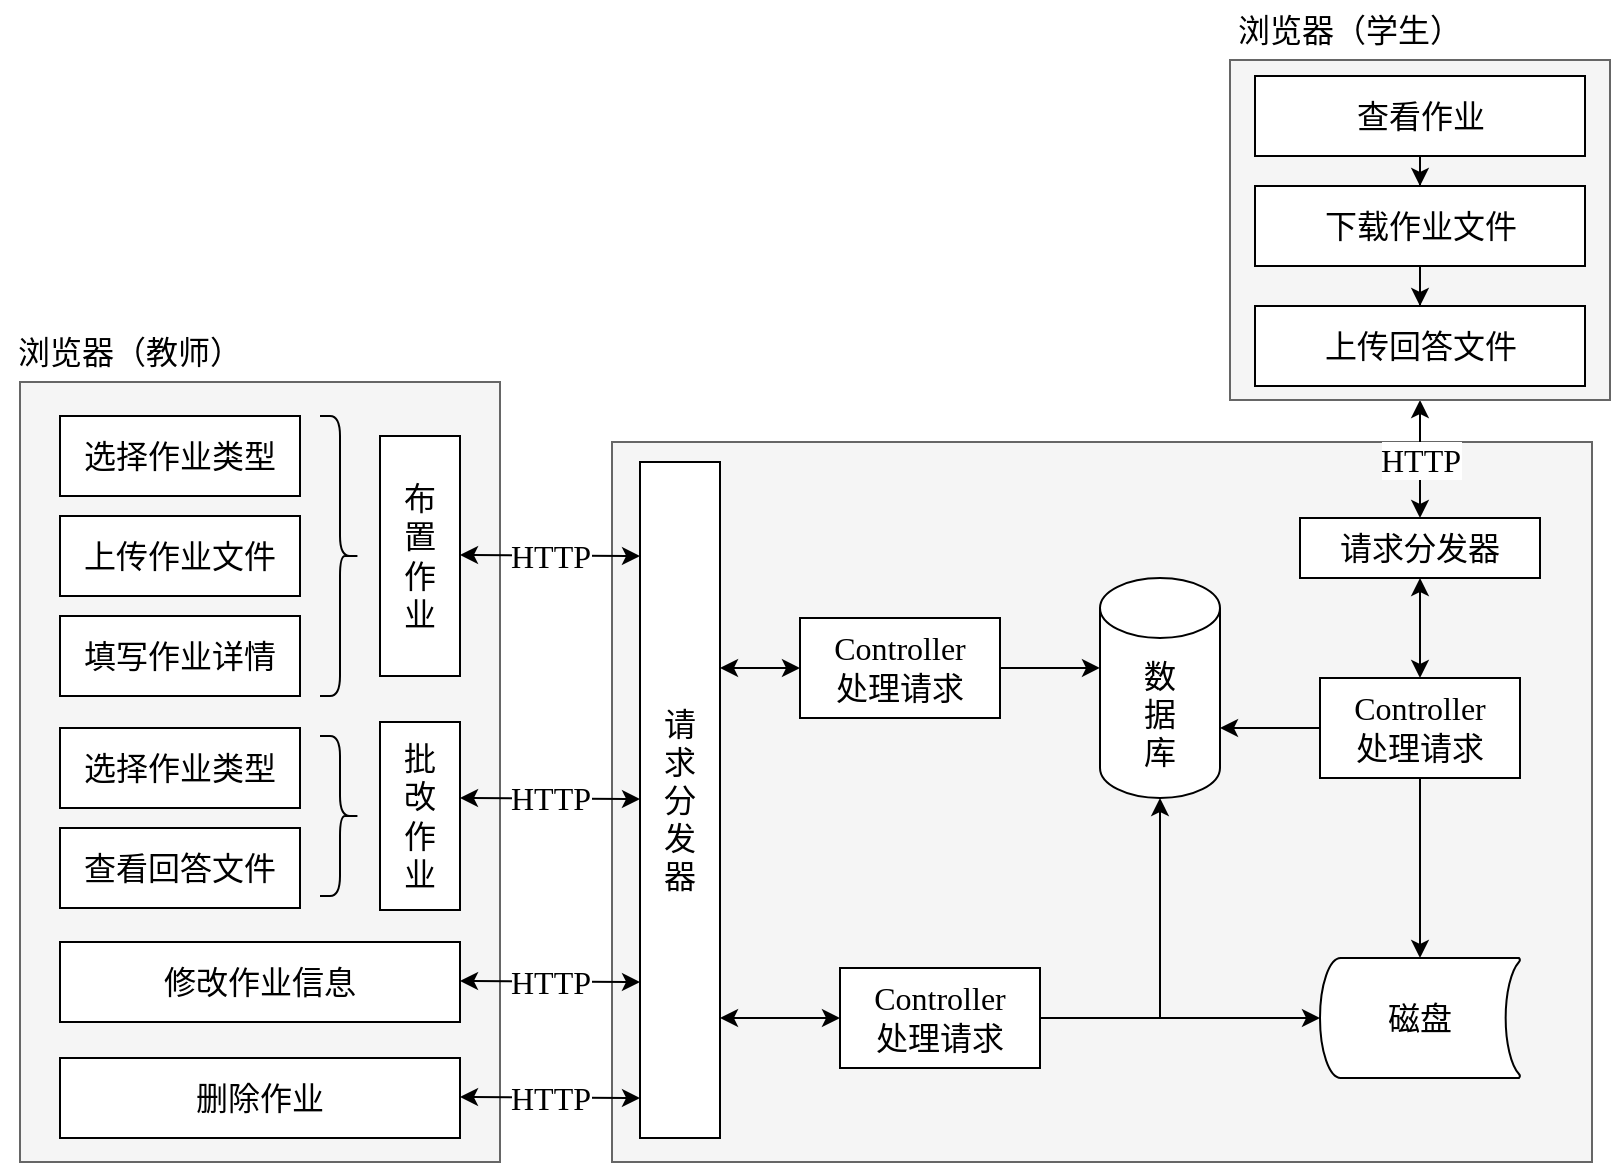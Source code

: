 <mxfile version="18.0.2" type="github">
  <diagram id="oZDWx77ohUP6V3u50hi4" name="第 1 页">
    <mxGraphModel dx="1422" dy="705" grid="1" gridSize="10" guides="1" tooltips="1" connect="1" arrows="1" fold="1" page="1" pageScale="1" pageWidth="827" pageHeight="1169" math="0" shadow="0">
      <root>
        <mxCell id="0" />
        <mxCell id="1" parent="0" />
        <mxCell id="QzD7ipkB9AQMitTEVEtQ-1" value="" style="rounded=0;whiteSpace=wrap;html=1;fillColor=#f5f5f5;fontColor=#333333;strokeColor=#666666;fontSize=16;fontFamily=宋体;" vertex="1" parent="1">
          <mxGeometry x="140" y="240" width="240" height="390" as="geometry" />
        </mxCell>
        <mxCell id="QzD7ipkB9AQMitTEVEtQ-2" value="浏览器（教师）" style="text;html=1;strokeColor=none;fillColor=none;align=center;verticalAlign=middle;whiteSpace=wrap;rounded=0;fontSize=16;fontFamily=宋体;" vertex="1" parent="1">
          <mxGeometry x="130" y="210" width="130" height="30" as="geometry" />
        </mxCell>
        <mxCell id="QzD7ipkB9AQMitTEVEtQ-13" value="" style="group;fontFamily=宋体;" vertex="1" connectable="0" parent="1">
          <mxGeometry x="160" y="410" width="200" height="94" as="geometry" />
        </mxCell>
        <mxCell id="QzD7ipkB9AQMitTEVEtQ-9" value="选择作业类型" style="rounded=0;whiteSpace=wrap;html=1;fontSize=16;fontFamily=宋体;" vertex="1" parent="QzD7ipkB9AQMitTEVEtQ-13">
          <mxGeometry y="3" width="120" height="40" as="geometry" />
        </mxCell>
        <mxCell id="QzD7ipkB9AQMitTEVEtQ-10" value="查看回答文件" style="rounded=0;whiteSpace=wrap;html=1;fontSize=16;fontFamily=宋体;" vertex="1" parent="QzD7ipkB9AQMitTEVEtQ-13">
          <mxGeometry y="53" width="120" height="40" as="geometry" />
        </mxCell>
        <mxCell id="QzD7ipkB9AQMitTEVEtQ-11" value="" style="shape=curlyBracket;whiteSpace=wrap;html=1;rounded=1;flipH=1;fontSize=16;fontFamily=宋体;" vertex="1" parent="QzD7ipkB9AQMitTEVEtQ-13">
          <mxGeometry x="130" y="7" width="20" height="80" as="geometry" />
        </mxCell>
        <mxCell id="QzD7ipkB9AQMitTEVEtQ-12" value="批&lt;br&gt;改&lt;br&gt;作&lt;br&gt;业" style="rounded=0;whiteSpace=wrap;html=1;fontSize=16;fontFamily=宋体;" vertex="1" parent="QzD7ipkB9AQMitTEVEtQ-13">
          <mxGeometry x="160" width="40" height="94" as="geometry" />
        </mxCell>
        <mxCell id="QzD7ipkB9AQMitTEVEtQ-14" value="" style="group;fontFamily=宋体;" vertex="1" connectable="0" parent="1">
          <mxGeometry x="160" y="257" width="200" height="140" as="geometry" />
        </mxCell>
        <mxCell id="QzD7ipkB9AQMitTEVEtQ-3" value="选择作业类型" style="rounded=0;whiteSpace=wrap;html=1;fontSize=16;fontFamily=宋体;" vertex="1" parent="QzD7ipkB9AQMitTEVEtQ-14">
          <mxGeometry width="120" height="40" as="geometry" />
        </mxCell>
        <mxCell id="QzD7ipkB9AQMitTEVEtQ-4" value="上传作业文件" style="rounded=0;whiteSpace=wrap;html=1;fontSize=16;fontFamily=宋体;" vertex="1" parent="QzD7ipkB9AQMitTEVEtQ-14">
          <mxGeometry y="50" width="120" height="40" as="geometry" />
        </mxCell>
        <mxCell id="QzD7ipkB9AQMitTEVEtQ-5" value="填写作业详情" style="rounded=0;whiteSpace=wrap;html=1;fontSize=16;fontFamily=宋体;" vertex="1" parent="QzD7ipkB9AQMitTEVEtQ-14">
          <mxGeometry y="100" width="120" height="40" as="geometry" />
        </mxCell>
        <mxCell id="QzD7ipkB9AQMitTEVEtQ-6" value="" style="shape=curlyBracket;whiteSpace=wrap;html=1;rounded=1;flipH=1;fontSize=16;fontFamily=宋体;" vertex="1" parent="QzD7ipkB9AQMitTEVEtQ-14">
          <mxGeometry x="130" width="20" height="140" as="geometry" />
        </mxCell>
        <mxCell id="QzD7ipkB9AQMitTEVEtQ-7" value="布&lt;br&gt;置&lt;br&gt;作&lt;br&gt;业" style="rounded=0;whiteSpace=wrap;html=1;fontSize=16;fontFamily=宋体;" vertex="1" parent="QzD7ipkB9AQMitTEVEtQ-14">
          <mxGeometry x="160" y="10" width="40" height="120" as="geometry" />
        </mxCell>
        <mxCell id="QzD7ipkB9AQMitTEVEtQ-16" value="修改作业信息" style="rounded=0;whiteSpace=wrap;html=1;fontSize=16;fontFamily=宋体;" vertex="1" parent="1">
          <mxGeometry x="160" y="520" width="200" height="40" as="geometry" />
        </mxCell>
        <mxCell id="QzD7ipkB9AQMitTEVEtQ-17" value="删除作业" style="rounded=0;whiteSpace=wrap;html=1;fontSize=16;fontFamily=宋体;" vertex="1" parent="1">
          <mxGeometry x="160" y="578" width="200" height="40" as="geometry" />
        </mxCell>
        <mxCell id="QzD7ipkB9AQMitTEVEtQ-19" value="" style="rounded=0;whiteSpace=wrap;html=1;fontFamily=Times New Roman;fontSize=16;fillColor=#f5f5f5;fontColor=#333333;strokeColor=#666666;" vertex="1" parent="1">
          <mxGeometry x="436" y="270" width="490" height="360" as="geometry" />
        </mxCell>
        <mxCell id="QzD7ipkB9AQMitTEVEtQ-21" value="请&lt;br&gt;求&lt;br&gt;分&lt;br&gt;发&lt;br&gt;器" style="rounded=0;whiteSpace=wrap;html=1;fontFamily=宋体;fontSize=16;" vertex="1" parent="1">
          <mxGeometry x="450" y="280" width="40" height="338" as="geometry" />
        </mxCell>
        <mxCell id="QzD7ipkB9AQMitTEVEtQ-22" style="edgeStyle=orthogonalEdgeStyle;rounded=0;orthogonalLoop=1;jettySize=auto;html=1;entryX=0;entryY=0.409;entryDx=0;entryDy=0;entryPerimeter=0;fontFamily=宋体;fontSize=16;" edge="1" parent="1" source="QzD7ipkB9AQMitTEVEtQ-23" target="QzD7ipkB9AQMitTEVEtQ-24">
          <mxGeometry relative="1" as="geometry" />
        </mxCell>
        <mxCell id="QzD7ipkB9AQMitTEVEtQ-23" value="&lt;font&gt;&lt;font face=&quot;Times New Roman&quot;&gt;Controller&lt;/font&gt;&lt;br&gt;处理请求&lt;br&gt;&lt;/font&gt;" style="rounded=0;whiteSpace=wrap;html=1;fontFamily=宋体;fontSize=16;" vertex="1" parent="1">
          <mxGeometry x="530" y="358" width="100" height="50" as="geometry" />
        </mxCell>
        <mxCell id="QzD7ipkB9AQMitTEVEtQ-24" value="数&lt;br&gt;据&lt;br&gt;库" style="shape=cylinder3;whiteSpace=wrap;html=1;boundedLbl=1;backgroundOutline=1;size=15;fontFamily=宋体;fontSize=16;" vertex="1" parent="1">
          <mxGeometry x="680" y="338" width="60" height="110" as="geometry" />
        </mxCell>
        <mxCell id="QzD7ipkB9AQMitTEVEtQ-25" style="edgeStyle=orthogonalEdgeStyle;rounded=0;orthogonalLoop=1;jettySize=auto;html=1;fontFamily=宋体;fontSize=16;" edge="1" parent="1" source="QzD7ipkB9AQMitTEVEtQ-27" target="QzD7ipkB9AQMitTEVEtQ-28">
          <mxGeometry relative="1" as="geometry" />
        </mxCell>
        <mxCell id="QzD7ipkB9AQMitTEVEtQ-26" style="edgeStyle=orthogonalEdgeStyle;rounded=0;orthogonalLoop=1;jettySize=auto;html=1;fontFamily=宋体;fontSize=16;" edge="1" parent="1" source="QzD7ipkB9AQMitTEVEtQ-27" target="QzD7ipkB9AQMitTEVEtQ-24">
          <mxGeometry relative="1" as="geometry">
            <mxPoint x="710" y="478" as="targetPoint" />
          </mxGeometry>
        </mxCell>
        <mxCell id="QzD7ipkB9AQMitTEVEtQ-27" value="&lt;font&gt;&lt;font face=&quot;Times New Roman&quot;&gt;Controller&lt;/font&gt;&lt;br&gt;处理请求&lt;br&gt;&lt;/font&gt;" style="rounded=0;whiteSpace=wrap;html=1;fontFamily=宋体;fontSize=16;" vertex="1" parent="1">
          <mxGeometry x="550" y="533" width="100" height="50" as="geometry" />
        </mxCell>
        <mxCell id="QzD7ipkB9AQMitTEVEtQ-28" value="磁盘" style="strokeWidth=1;html=1;shape=mxgraph.flowchart.stored_data;whiteSpace=wrap;fontFamily=宋体;fontSize=16;spacing=2;" vertex="1" parent="1">
          <mxGeometry x="790" y="528" width="100" height="60" as="geometry" />
        </mxCell>
        <mxCell id="QzD7ipkB9AQMitTEVEtQ-29" style="edgeStyle=orthogonalEdgeStyle;rounded=0;orthogonalLoop=1;jettySize=auto;html=1;entryX=1;entryY=0;entryDx=0;entryDy=75;entryPerimeter=0;fontFamily=宋体;fontSize=16;" edge="1" parent="1" source="QzD7ipkB9AQMitTEVEtQ-31" target="QzD7ipkB9AQMitTEVEtQ-24">
          <mxGeometry relative="1" as="geometry" />
        </mxCell>
        <mxCell id="QzD7ipkB9AQMitTEVEtQ-30" style="edgeStyle=orthogonalEdgeStyle;rounded=0;orthogonalLoop=1;jettySize=auto;html=1;fontFamily=宋体;fontSize=16;" edge="1" parent="1" source="QzD7ipkB9AQMitTEVEtQ-31" target="QzD7ipkB9AQMitTEVEtQ-28">
          <mxGeometry relative="1" as="geometry" />
        </mxCell>
        <mxCell id="QzD7ipkB9AQMitTEVEtQ-31" value="&lt;font&gt;&lt;font face=&quot;Times New Roman&quot;&gt;Controller&lt;/font&gt;&lt;br&gt;处理请求&lt;br&gt;&lt;/font&gt;" style="rounded=0;whiteSpace=wrap;html=1;fontFamily=宋体;fontSize=16;" vertex="1" parent="1">
          <mxGeometry x="790" y="388" width="100" height="50" as="geometry" />
        </mxCell>
        <mxCell id="QzD7ipkB9AQMitTEVEtQ-32" value="请求分发器" style="rounded=0;whiteSpace=wrap;html=1;fontFamily=宋体;fontSize=16;strokeWidth=1;" vertex="1" parent="1">
          <mxGeometry x="780" y="308" width="120" height="30" as="geometry" />
        </mxCell>
        <mxCell id="QzD7ipkB9AQMitTEVEtQ-33" value="" style="endArrow=classic;startArrow=classic;html=1;rounded=0;fontFamily=宋体;fontSize=16;entryX=0;entryY=0.5;entryDx=0;entryDy=0;" edge="1" parent="1" target="QzD7ipkB9AQMitTEVEtQ-23">
          <mxGeometry width="50" height="50" relative="1" as="geometry">
            <mxPoint x="490" y="383" as="sourcePoint" />
            <mxPoint x="410" y="498" as="targetPoint" />
          </mxGeometry>
        </mxCell>
        <mxCell id="QzD7ipkB9AQMitTEVEtQ-34" value="" style="endArrow=classic;startArrow=classic;html=1;rounded=0;fontFamily=宋体;fontSize=16;" edge="1" parent="1" target="QzD7ipkB9AQMitTEVEtQ-27">
          <mxGeometry width="50" height="50" relative="1" as="geometry">
            <mxPoint x="490" y="558" as="sourcePoint" />
            <mxPoint x="530" y="557.66" as="targetPoint" />
          </mxGeometry>
        </mxCell>
        <mxCell id="QzD7ipkB9AQMitTEVEtQ-35" value="" style="endArrow=classic;startArrow=classic;html=1;rounded=0;fontFamily=宋体;fontSize=16;entryX=0.5;entryY=1;entryDx=0;entryDy=0;exitX=0.5;exitY=0;exitDx=0;exitDy=0;" edge="1" parent="1" source="QzD7ipkB9AQMitTEVEtQ-31" target="QzD7ipkB9AQMitTEVEtQ-32">
          <mxGeometry width="50" height="50" relative="1" as="geometry">
            <mxPoint x="400" y="508" as="sourcePoint" />
            <mxPoint x="450" y="458" as="targetPoint" />
          </mxGeometry>
        </mxCell>
        <mxCell id="QzD7ipkB9AQMitTEVEtQ-36" value="HTTP" style="endArrow=classic;startArrow=classic;html=1;rounded=0;fontFamily=Times New Roman;fontSize=16;" edge="1" parent="1">
          <mxGeometry width="50" height="50" relative="1" as="geometry">
            <mxPoint x="360" y="326.5" as="sourcePoint" />
            <mxPoint x="450" y="327" as="targetPoint" />
          </mxGeometry>
        </mxCell>
        <mxCell id="QzD7ipkB9AQMitTEVEtQ-37" value="HTTP" style="endArrow=classic;startArrow=classic;html=1;rounded=0;fontFamily=Times New Roman;fontSize=16;" edge="1" parent="1">
          <mxGeometry width="50" height="50" relative="1" as="geometry">
            <mxPoint x="360" y="448" as="sourcePoint" />
            <mxPoint x="450" y="448.5" as="targetPoint" />
          </mxGeometry>
        </mxCell>
        <mxCell id="QzD7ipkB9AQMitTEVEtQ-38" value="HTTP" style="endArrow=classic;startArrow=classic;html=1;rounded=0;fontFamily=Times New Roman;fontSize=16;" edge="1" parent="1">
          <mxGeometry width="50" height="50" relative="1" as="geometry">
            <mxPoint x="360" y="539.5" as="sourcePoint" />
            <mxPoint x="450" y="540" as="targetPoint" />
          </mxGeometry>
        </mxCell>
        <mxCell id="QzD7ipkB9AQMitTEVEtQ-39" value="HTTP" style="endArrow=classic;startArrow=classic;html=1;rounded=0;fontFamily=Times New Roman;fontSize=16;" edge="1" parent="1">
          <mxGeometry width="50" height="50" relative="1" as="geometry">
            <mxPoint x="360" y="597.5" as="sourcePoint" />
            <mxPoint x="450" y="598" as="targetPoint" />
          </mxGeometry>
        </mxCell>
        <mxCell id="QzD7ipkB9AQMitTEVEtQ-41" value="HTTP" style="endArrow=classic;startArrow=classic;html=1;rounded=0;fontFamily=Times New Roman;fontSize=16;entryX=0.5;entryY=0;entryDx=0;entryDy=0;labelBackgroundColor=default;" edge="1" parent="1" source="QzD7ipkB9AQMitTEVEtQ-42">
          <mxGeometry width="50" height="50" relative="1" as="geometry">
            <mxPoint x="760" y="258" as="sourcePoint" />
            <mxPoint x="840" y="308" as="targetPoint" />
          </mxGeometry>
        </mxCell>
        <mxCell id="QzD7ipkB9AQMitTEVEtQ-42" value="" style="rounded=0;whiteSpace=wrap;html=1;fontFamily=宋体;fontSize=16;strokeWidth=1;fillColor=#f5f5f5;fontColor=#333333;strokeColor=#666666;" vertex="1" parent="1">
          <mxGeometry x="745" y="79" width="190" height="170" as="geometry" />
        </mxCell>
        <mxCell id="QzD7ipkB9AQMitTEVEtQ-47" style="edgeStyle=orthogonalEdgeStyle;rounded=0;orthogonalLoop=1;jettySize=auto;html=1;labelBackgroundColor=default;fontFamily=Times New Roman;fontSize=11;" edge="1" parent="1" source="QzD7ipkB9AQMitTEVEtQ-43" target="QzD7ipkB9AQMitTEVEtQ-45">
          <mxGeometry relative="1" as="geometry" />
        </mxCell>
        <mxCell id="QzD7ipkB9AQMitTEVEtQ-43" value="查看作业" style="rounded=0;whiteSpace=wrap;html=1;fontFamily=宋体;fontSize=16;strokeWidth=1;" vertex="1" parent="1">
          <mxGeometry x="757.5" y="87" width="165" height="40" as="geometry" />
        </mxCell>
        <mxCell id="QzD7ipkB9AQMitTEVEtQ-44" value="上传回答文件" style="rounded=0;whiteSpace=wrap;html=1;fontFamily=宋体;fontSize=16;strokeWidth=1;" vertex="1" parent="1">
          <mxGeometry x="757.5" y="202" width="165" height="40" as="geometry" />
        </mxCell>
        <mxCell id="QzD7ipkB9AQMitTEVEtQ-48" style="edgeStyle=orthogonalEdgeStyle;rounded=0;orthogonalLoop=1;jettySize=auto;html=1;labelBackgroundColor=default;fontFamily=Times New Roman;fontSize=11;" edge="1" parent="1" source="QzD7ipkB9AQMitTEVEtQ-45" target="QzD7ipkB9AQMitTEVEtQ-44">
          <mxGeometry relative="1" as="geometry" />
        </mxCell>
        <mxCell id="QzD7ipkB9AQMitTEVEtQ-45" value="下载作业文件" style="rounded=0;whiteSpace=wrap;html=1;fontFamily=宋体;fontSize=16;strokeWidth=1;" vertex="1" parent="1">
          <mxGeometry x="757.5" y="142" width="165" height="40" as="geometry" />
        </mxCell>
        <mxCell id="QzD7ipkB9AQMitTEVEtQ-46" value="浏览器（学生）" style="text;html=1;strokeColor=none;fillColor=none;align=center;verticalAlign=middle;whiteSpace=wrap;rounded=0;fontFamily=宋体;fontSize=16;" vertex="1" parent="1">
          <mxGeometry x="745" y="49" width="120" height="30" as="geometry" />
        </mxCell>
      </root>
    </mxGraphModel>
  </diagram>
</mxfile>

